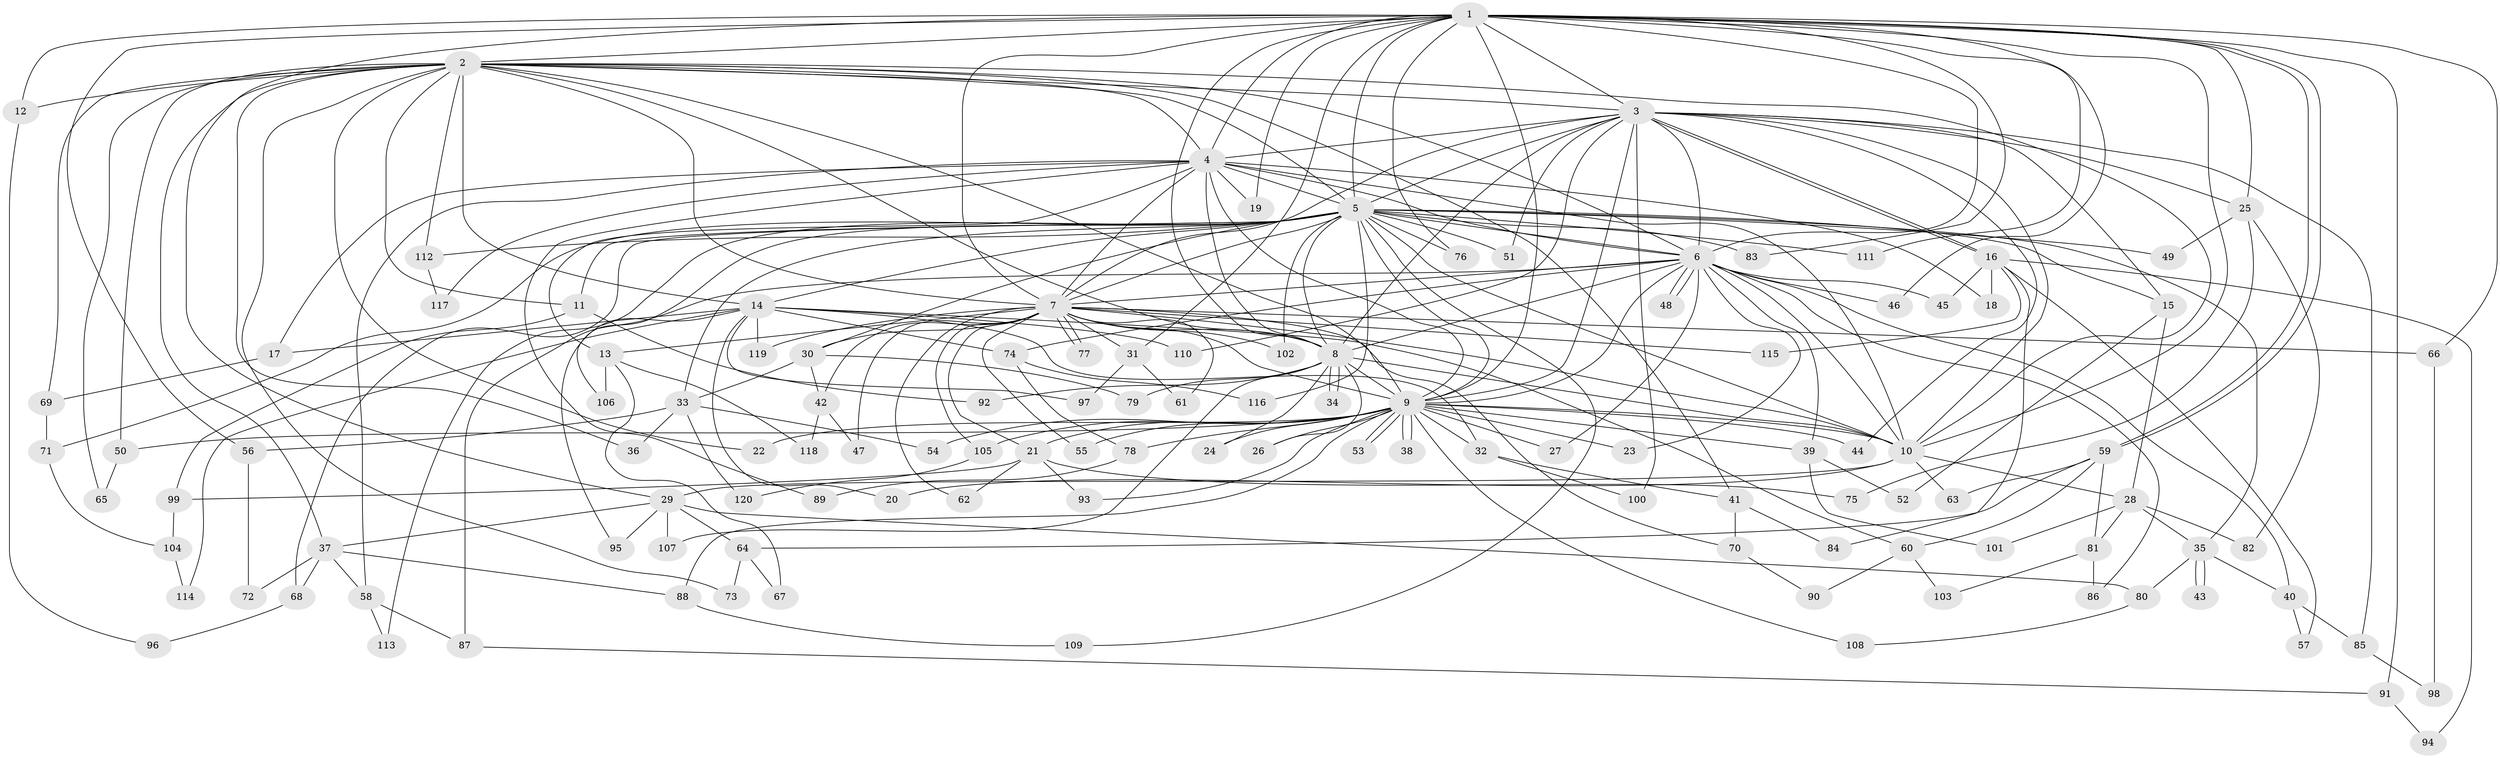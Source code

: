 // Generated by graph-tools (version 1.1) at 2025/25/03/09/25 03:25:40]
// undirected, 120 vertices, 265 edges
graph export_dot {
graph [start="1"]
  node [color=gray90,style=filled];
  1;
  2;
  3;
  4;
  5;
  6;
  7;
  8;
  9;
  10;
  11;
  12;
  13;
  14;
  15;
  16;
  17;
  18;
  19;
  20;
  21;
  22;
  23;
  24;
  25;
  26;
  27;
  28;
  29;
  30;
  31;
  32;
  33;
  34;
  35;
  36;
  37;
  38;
  39;
  40;
  41;
  42;
  43;
  44;
  45;
  46;
  47;
  48;
  49;
  50;
  51;
  52;
  53;
  54;
  55;
  56;
  57;
  58;
  59;
  60;
  61;
  62;
  63;
  64;
  65;
  66;
  67;
  68;
  69;
  70;
  71;
  72;
  73;
  74;
  75;
  76;
  77;
  78;
  79;
  80;
  81;
  82;
  83;
  84;
  85;
  86;
  87;
  88;
  89;
  90;
  91;
  92;
  93;
  94;
  95;
  96;
  97;
  98;
  99;
  100;
  101;
  102;
  103;
  104;
  105;
  106;
  107;
  108;
  109;
  110;
  111;
  112;
  113;
  114;
  115;
  116;
  117;
  118;
  119;
  120;
  1 -- 2;
  1 -- 3;
  1 -- 4;
  1 -- 5;
  1 -- 6;
  1 -- 7;
  1 -- 8;
  1 -- 9;
  1 -- 10;
  1 -- 12;
  1 -- 19;
  1 -- 25;
  1 -- 29;
  1 -- 31;
  1 -- 46;
  1 -- 56;
  1 -- 59;
  1 -- 59;
  1 -- 66;
  1 -- 76;
  1 -- 83;
  1 -- 91;
  1 -- 111;
  2 -- 3;
  2 -- 4;
  2 -- 5;
  2 -- 6;
  2 -- 7;
  2 -- 8;
  2 -- 9;
  2 -- 10;
  2 -- 11;
  2 -- 12;
  2 -- 14;
  2 -- 22;
  2 -- 36;
  2 -- 37;
  2 -- 41;
  2 -- 50;
  2 -- 65;
  2 -- 69;
  2 -- 73;
  2 -- 112;
  3 -- 4;
  3 -- 5;
  3 -- 6;
  3 -- 7;
  3 -- 8;
  3 -- 9;
  3 -- 10;
  3 -- 15;
  3 -- 16;
  3 -- 16;
  3 -- 25;
  3 -- 44;
  3 -- 51;
  3 -- 85;
  3 -- 100;
  3 -- 110;
  4 -- 5;
  4 -- 6;
  4 -- 7;
  4 -- 8;
  4 -- 9;
  4 -- 10;
  4 -- 13;
  4 -- 17;
  4 -- 18;
  4 -- 19;
  4 -- 58;
  4 -- 89;
  4 -- 117;
  5 -- 6;
  5 -- 7;
  5 -- 8;
  5 -- 9;
  5 -- 10;
  5 -- 11;
  5 -- 14;
  5 -- 15;
  5 -- 30;
  5 -- 33;
  5 -- 35;
  5 -- 49;
  5 -- 51;
  5 -- 68;
  5 -- 71;
  5 -- 76;
  5 -- 83;
  5 -- 102;
  5 -- 106;
  5 -- 109;
  5 -- 111;
  5 -- 112;
  5 -- 113;
  5 -- 116;
  6 -- 7;
  6 -- 8;
  6 -- 9;
  6 -- 10;
  6 -- 23;
  6 -- 27;
  6 -- 39;
  6 -- 40;
  6 -- 45;
  6 -- 46;
  6 -- 48;
  6 -- 48;
  6 -- 74;
  6 -- 86;
  6 -- 87;
  7 -- 8;
  7 -- 9;
  7 -- 10;
  7 -- 13;
  7 -- 21;
  7 -- 30;
  7 -- 31;
  7 -- 42;
  7 -- 47;
  7 -- 55;
  7 -- 61;
  7 -- 62;
  7 -- 66;
  7 -- 70;
  7 -- 77;
  7 -- 77;
  7 -- 102;
  7 -- 105;
  7 -- 115;
  7 -- 119;
  8 -- 9;
  8 -- 10;
  8 -- 24;
  8 -- 26;
  8 -- 34;
  8 -- 34;
  8 -- 79;
  8 -- 92;
  8 -- 107;
  9 -- 10;
  9 -- 21;
  9 -- 22;
  9 -- 23;
  9 -- 24;
  9 -- 26;
  9 -- 27;
  9 -- 32;
  9 -- 38;
  9 -- 38;
  9 -- 39;
  9 -- 44;
  9 -- 50;
  9 -- 53;
  9 -- 53;
  9 -- 54;
  9 -- 55;
  9 -- 78;
  9 -- 88;
  9 -- 93;
  9 -- 105;
  9 -- 108;
  10 -- 20;
  10 -- 28;
  10 -- 29;
  10 -- 63;
  11 -- 92;
  11 -- 99;
  12 -- 96;
  13 -- 67;
  13 -- 106;
  13 -- 118;
  14 -- 17;
  14 -- 20;
  14 -- 32;
  14 -- 60;
  14 -- 74;
  14 -- 95;
  14 -- 97;
  14 -- 110;
  14 -- 114;
  14 -- 119;
  15 -- 28;
  15 -- 52;
  16 -- 18;
  16 -- 45;
  16 -- 57;
  16 -- 84;
  16 -- 94;
  16 -- 115;
  17 -- 69;
  21 -- 62;
  21 -- 75;
  21 -- 93;
  21 -- 99;
  25 -- 49;
  25 -- 75;
  25 -- 82;
  28 -- 35;
  28 -- 81;
  28 -- 82;
  28 -- 101;
  29 -- 37;
  29 -- 64;
  29 -- 80;
  29 -- 95;
  29 -- 107;
  30 -- 33;
  30 -- 42;
  30 -- 79;
  31 -- 61;
  31 -- 97;
  32 -- 41;
  32 -- 100;
  33 -- 36;
  33 -- 54;
  33 -- 56;
  33 -- 120;
  35 -- 40;
  35 -- 43;
  35 -- 43;
  35 -- 80;
  37 -- 58;
  37 -- 68;
  37 -- 72;
  37 -- 88;
  39 -- 52;
  39 -- 101;
  40 -- 57;
  40 -- 85;
  41 -- 70;
  41 -- 84;
  42 -- 47;
  42 -- 118;
  50 -- 65;
  56 -- 72;
  58 -- 87;
  58 -- 113;
  59 -- 60;
  59 -- 63;
  59 -- 64;
  59 -- 81;
  60 -- 90;
  60 -- 103;
  64 -- 67;
  64 -- 73;
  66 -- 98;
  68 -- 96;
  69 -- 71;
  70 -- 90;
  71 -- 104;
  74 -- 78;
  74 -- 116;
  78 -- 89;
  80 -- 108;
  81 -- 86;
  81 -- 103;
  85 -- 98;
  87 -- 91;
  88 -- 109;
  91 -- 94;
  99 -- 104;
  104 -- 114;
  105 -- 120;
  112 -- 117;
}
